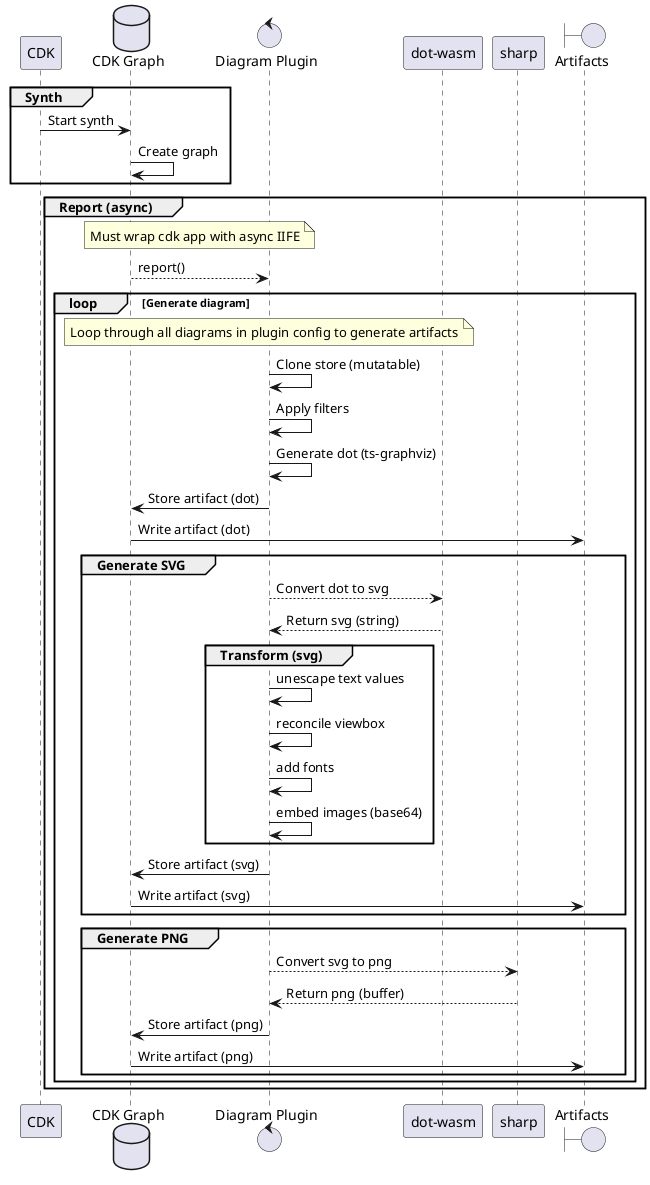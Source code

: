 @startuml

participant cdk as "CDK"
database graph as "CDK Graph"
control plugin as "Diagram Plugin"
participant wasm as "dot-wasm"
participant sharp as "sharp"
boundary out as "Artifacts"

group Synth
  cdk->graph: Start synth
  graph->graph: Create graph
end

group Report (async)
  note over graph,plugin: Must wrap cdk app with async IIFE
  graph-->plugin: report()

  loop Generate diagram
    note over plugin: Loop through all diagrams in plugin config to generate artifacts

    plugin->plugin: Clone store (mutatable)
    plugin->plugin: Apply filters
    plugin->plugin: Generate dot (ts-graphviz)
    plugin->graph: Store artifact (dot)
    graph->out: Write artifact (dot)

    group Generate SVG
      plugin-->wasm: Convert dot to svg
      wasm-->plugin: Return svg (string)

      group Transform (svg)
        plugin->plugin: unescape text values
        plugin->plugin: reconcile viewbox
        plugin->plugin: add fonts
        plugin->plugin: embed images (base64)
      end

      plugin->graph: Store artifact (svg)
      graph->out: Write artifact (svg)
    end

    group Generate PNG
      plugin-->sharp: Convert svg to png
      sharp-->plugin: Return png (buffer)

      plugin->graph: Store artifact (png)
      graph->out: Write artifact (png)
    end
  end

end

@enduml
